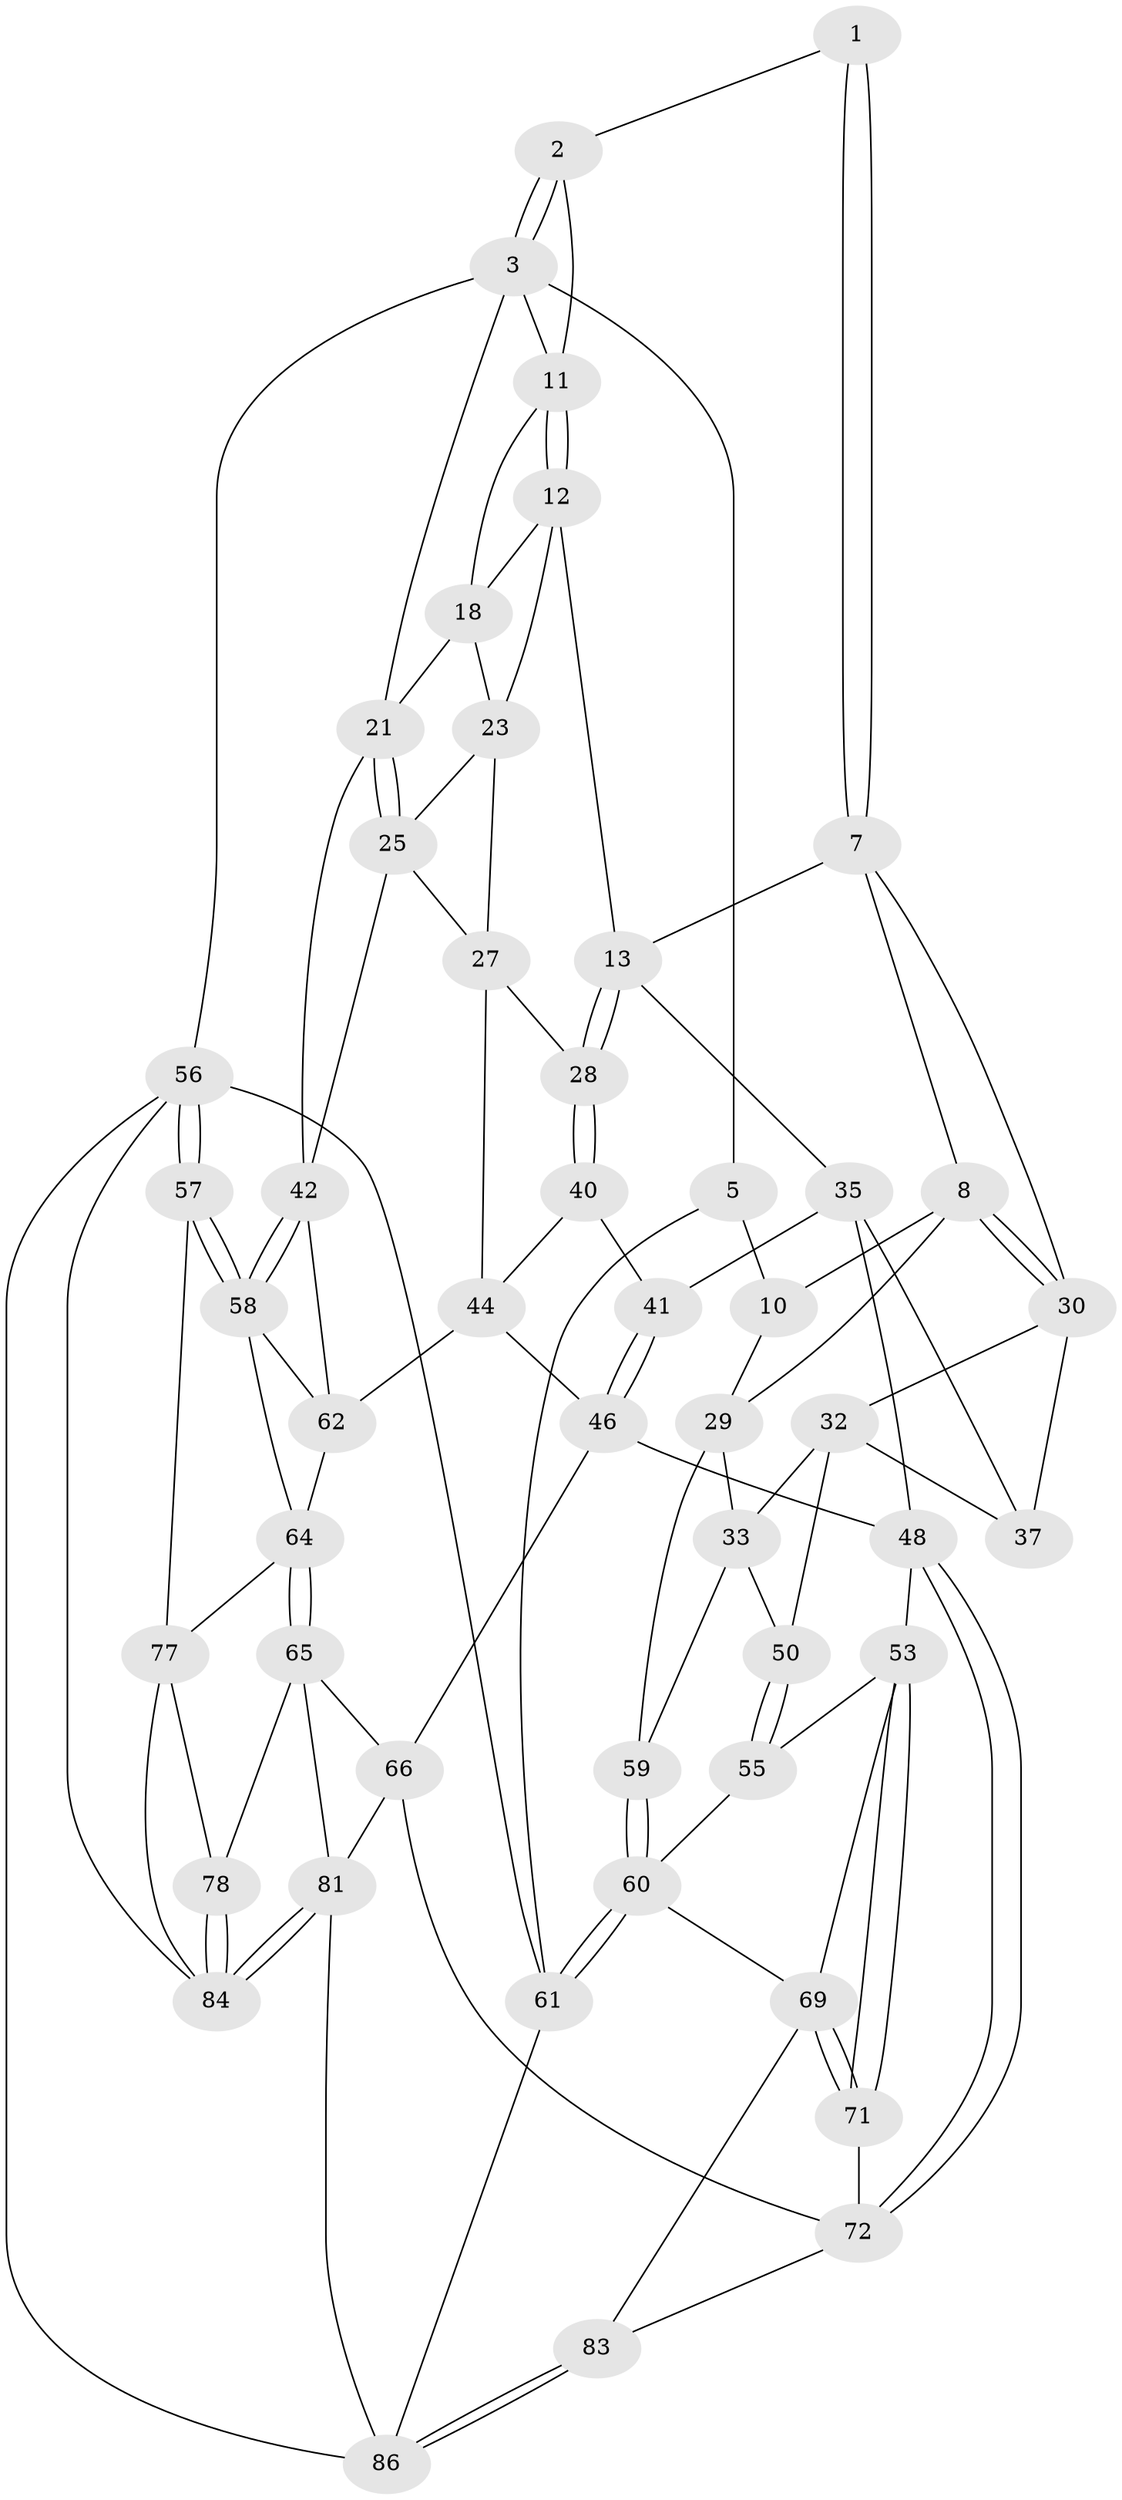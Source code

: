 // original degree distribution, {3: 0.022727272727272728, 4: 0.23863636363636365, 6: 0.2159090909090909, 5: 0.5227272727272727}
// Generated by graph-tools (version 1.1) at 2025/11/02/27/25 16:11:54]
// undirected, 50 vertices, 114 edges
graph export_dot {
graph [start="1"]
  node [color=gray90,style=filled];
  1 [pos="+0.4661661760835683+0"];
  2 [pos="+0.4811474200974016+0"];
  3 [pos="+1+0",super="+4"];
  5 [pos="+0+0",super="+6"];
  7 [pos="+0.42089357100907016+0.09996271378266053",super="+15"];
  8 [pos="+0.22319618168405667+0.21717785576665152",super="+9"];
  10 [pos="+0.21819774040879983+0.1443644490782911",super="+16"];
  11 [pos="+0.6388585690080857+0.08301800511601606",super="+17"];
  12 [pos="+0.649507903980275+0.15046475750207003",super="+19"];
  13 [pos="+0.6335943454515931+0.17020753097414104",super="+14"];
  18 [pos="+0.8454021558785875+0.16953964519379722",super="+20"];
  21 [pos="+0.9586255597204894+0.17740353208886916",super="+22"];
  23 [pos="+0.877922450700624+0.37195884818820873",super="+24"];
  25 [pos="+0.9476913271702674+0.4136061269301094",super="+26"];
  27 [pos="+0.7069106095130641+0.35100738314939717",super="+39"];
  28 [pos="+0.6127640986392924+0.3949916889854603"];
  29 [pos="+0+0.25624888812076774",super="+34"];
  30 [pos="+0.23632147351114524+0.23657355567139665",super="+31"];
  32 [pos="+0.1880169770184072+0.349348353206684",super="+38"];
  33 [pos="+0.05560723074859731+0.41487830414829957",super="+52"];
  35 [pos="+0.46618985122842743+0.38223552233208863",super="+36"];
  37 [pos="+0.33318218995582194+0.41921659108863657"];
  40 [pos="+0.6080656814674659+0.3986575909634437"];
  41 [pos="+0.4757481603665204+0.3842756377736512"];
  42 [pos="+1+0.44560913564289173",super="+43"];
  44 [pos="+0.7456405615079497+0.5408173554630422",super="+45"];
  46 [pos="+0.5997753527907348+0.5934363054807817",super="+47"];
  48 [pos="+0.4934734502075269+0.6435314049203825",super="+49"];
  50 [pos="+0.23417894557817295+0.5286653404305813",super="+51"];
  53 [pos="+0.3166376172421979+0.6094463605874489",super="+54"];
  55 [pos="+0.265668171184763+0.5804417362539828",super="+67"];
  56 [pos="+1+1",super="+88"];
  57 [pos="+1+0.8800564842197537"];
  58 [pos="+1+0.5978285654948947",super="+73"];
  59 [pos="+0+0.9398205106478156"];
  60 [pos="+0+1",super="+68"];
  61 [pos="+0+1"];
  62 [pos="+0.8846409525000543+0.6415140788019407",super="+63"];
  64 [pos="+0.7294318036865847+0.6719189909758077",super="+74"];
  65 [pos="+0.6990301324732966+0.7242961767084186",super="+79"];
  66 [pos="+0.6911289317793797+0.7226425049926184",super="+75"];
  69 [pos="+0.25791219940148424+0.8019635855488291",super="+70"];
  71 [pos="+0.36000993854273333+0.7400364819524285"];
  72 [pos="+0.47161768889144273+0.733887005828033",super="+76"];
  77 [pos="+0.8896058194553631+0.7590915023328577",super="+80"];
  78 [pos="+0.8223847884818316+0.7753545894575041"];
  81 [pos="+0.6773577813925432+0.9428170327298484",super="+82"];
  83 [pos="+0.42103307607306234+0.9136789351037535"];
  84 [pos="+0.7289090405114382+1",super="+85"];
  86 [pos="+0.43855244837879215+0.9598842668903035",super="+87"];
  1 -- 2;
  1 -- 7;
  1 -- 7;
  2 -- 3;
  2 -- 3;
  2 -- 11;
  3 -- 11;
  3 -- 56;
  3 -- 5;
  3 -- 21;
  5 -- 61;
  5 -- 10 [weight=2];
  7 -- 8;
  7 -- 30;
  7 -- 13;
  8 -- 30;
  8 -- 30;
  8 -- 10;
  8 -- 29;
  10 -- 29;
  11 -- 12;
  11 -- 12;
  11 -- 18;
  12 -- 13;
  12 -- 18;
  12 -- 23;
  13 -- 28;
  13 -- 28;
  13 -- 35;
  18 -- 21;
  18 -- 23;
  21 -- 25;
  21 -- 25;
  21 -- 42;
  23 -- 25;
  23 -- 27;
  25 -- 27;
  25 -- 42;
  27 -- 28;
  27 -- 44;
  28 -- 40;
  28 -- 40;
  29 -- 33;
  29 -- 59;
  30 -- 32;
  30 -- 37;
  32 -- 33;
  32 -- 50;
  32 -- 37;
  33 -- 50;
  33 -- 59;
  35 -- 41;
  35 -- 48;
  35 -- 37;
  40 -- 41;
  40 -- 44;
  41 -- 46;
  41 -- 46;
  42 -- 58;
  42 -- 58;
  42 -- 62;
  44 -- 46;
  44 -- 62;
  46 -- 48;
  46 -- 66;
  48 -- 72;
  48 -- 72;
  48 -- 53;
  50 -- 55 [weight=2];
  50 -- 55;
  53 -- 71;
  53 -- 71;
  53 -- 69;
  53 -- 55;
  55 -- 60;
  56 -- 57;
  56 -- 57;
  56 -- 61;
  56 -- 84;
  56 -- 86;
  57 -- 58;
  57 -- 58;
  57 -- 77;
  58 -- 64;
  58 -- 62;
  59 -- 60;
  59 -- 60;
  60 -- 61;
  60 -- 61;
  60 -- 69;
  61 -- 86;
  62 -- 64;
  64 -- 65;
  64 -- 65;
  64 -- 77;
  65 -- 66;
  65 -- 81;
  65 -- 78;
  66 -- 72;
  66 -- 81;
  69 -- 71;
  69 -- 71;
  69 -- 83;
  71 -- 72;
  72 -- 83;
  77 -- 78;
  77 -- 84;
  78 -- 84;
  78 -- 84;
  81 -- 84;
  81 -- 84;
  81 -- 86;
  83 -- 86;
  83 -- 86;
}
